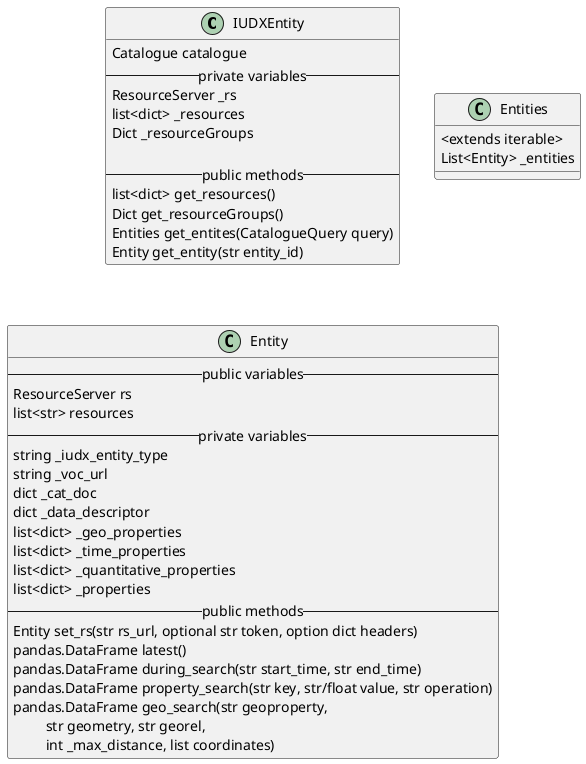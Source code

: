 @startuml
class IUDXEntity  {
  Catalogue catalogue
  -- private variables --
  ResourceServer _rs
  list<dict> _resources
  Dict _resourceGroups

  -- public methods --
  list<dict> get_resources()
  Dict get_resourceGroups()
  Entities get_entites(CatalogueQuery query)
  Entity get_entity(str entity_id)
}


class Entities {
    <extends iterable>
    List<Entity> _entities
}


class Entity {
    -- public variables --
    ResourceServer rs
    list<str> resources
    -- private variables --
    string _iudx_entity_type
    string _voc_url
    dict _cat_doc
    dict _data_descriptor
    list<dict> _geo_properties
    list<dict> _time_properties
    list<dict> _quantitative_properties
    list<dict> _properties
    -- public methods --
    Entity set_rs(str rs_url, optional str token, option dict headers)
    pandas.DataFrame latest()
    pandas.DataFrame during_search(str start_time, str end_time)
    pandas.DataFrame property_search(str key, str/float value, str operation)
    pandas.DataFrame geo_search(str geoproperty,
        \t str geometry, str georel, 
        \t int _max_distance, list coordinates)
}
@enduml
